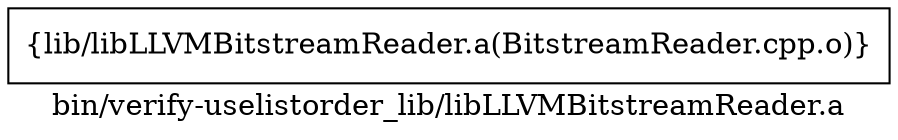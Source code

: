 digraph "bin/verify-uselistorder_lib/libLLVMBitstreamReader.a" {
	label="bin/verify-uselistorder_lib/libLLVMBitstreamReader.a";
	rankdir=LR;

	Node0x55f6c7b29b98 [shape=record,shape=box,group=0,label="{lib/libLLVMBitstreamReader.a(BitstreamReader.cpp.o)}"];
}
